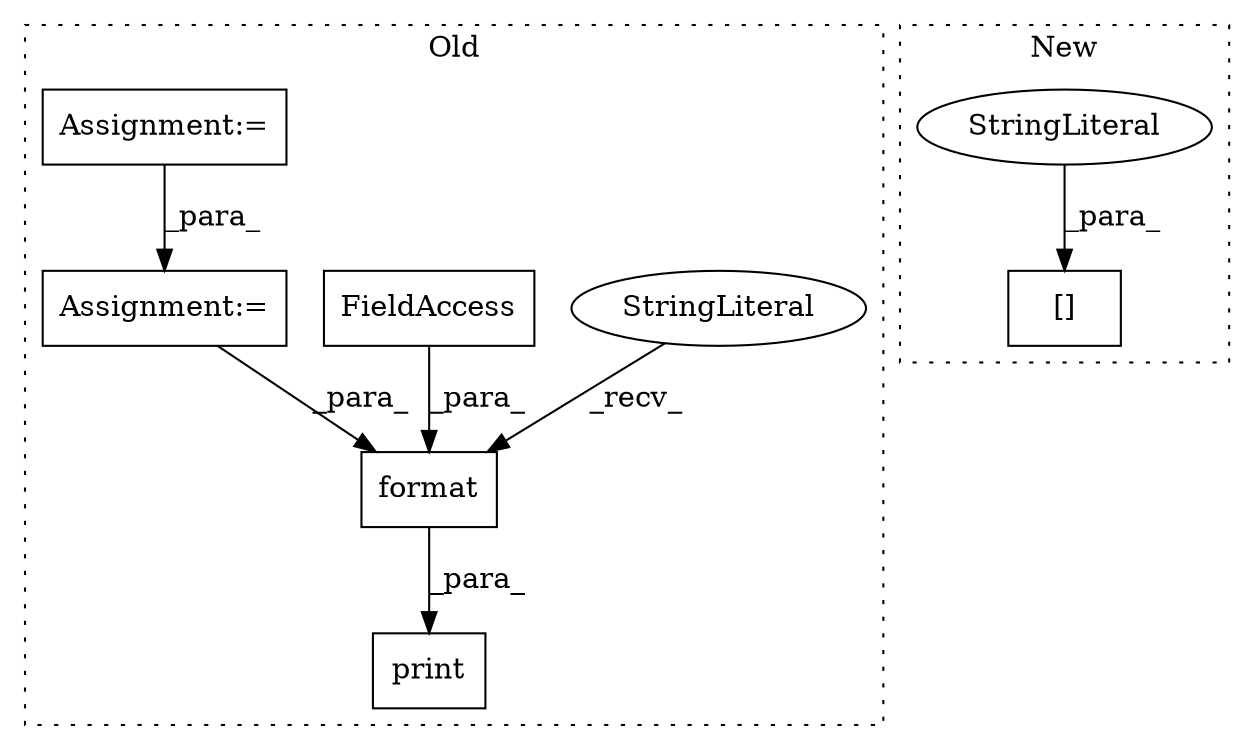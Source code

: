 digraph G {
subgraph cluster0 {
1 [label="format" a="32" s="5499,5576" l="7,1" shape="box"];
3 [label="StringLiteral" a="45" s="5433" l="65" shape="ellipse"];
5 [label="print" a="32" s="5427,5577" l="6,1" shape="box"];
6 [label="FieldAccess" a="22" s="5518" l="11" shape="box"];
7 [label="Assignment:=" a="7" s="5331" l="1" shape="box"];
8 [label="Assignment:=" a="7" s="5165" l="1" shape="box"];
label = "Old";
style="dotted";
}
subgraph cluster1 {
2 [label="[]" a="2" s="4269,4277" l="4,1" shape="box"];
4 [label="StringLiteral" a="45" s="4273" l="4" shape="ellipse"];
label = "New";
style="dotted";
}
1 -> 5 [label="_para_"];
3 -> 1 [label="_recv_"];
4 -> 2 [label="_para_"];
6 -> 1 [label="_para_"];
7 -> 1 [label="_para_"];
8 -> 7 [label="_para_"];
}